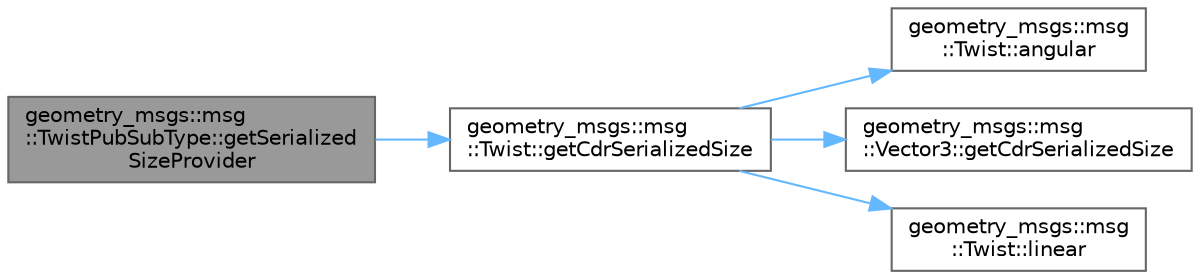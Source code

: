 digraph "geometry_msgs::msg::TwistPubSubType::getSerializedSizeProvider"
{
 // INTERACTIVE_SVG=YES
 // LATEX_PDF_SIZE
  bgcolor="transparent";
  edge [fontname=Helvetica,fontsize=10,labelfontname=Helvetica,labelfontsize=10];
  node [fontname=Helvetica,fontsize=10,shape=box,height=0.2,width=0.4];
  rankdir="LR";
  Node1 [id="Node000001",label="geometry_msgs::msg\l::TwistPubSubType::getSerialized\lSizeProvider",height=0.2,width=0.4,color="gray40", fillcolor="grey60", style="filled", fontcolor="black",tooltip=" "];
  Node1 -> Node2 [id="edge1_Node000001_Node000002",color="steelblue1",style="solid",tooltip=" "];
  Node2 [id="Node000002",label="geometry_msgs::msg\l::Twist::getCdrSerializedSize",height=0.2,width=0.4,color="grey40", fillcolor="white", style="filled",URL="$d0/d19/classgeometry__msgs_1_1msg_1_1Twist.html#a8d53a43431d10642ea8f337aea881c5d",tooltip="This function returns the serialized size of a data depending on the buffer alignment."];
  Node2 -> Node3 [id="edge2_Node000002_Node000003",color="steelblue1",style="solid",tooltip=" "];
  Node3 [id="Node000003",label="geometry_msgs::msg\l::Twist::angular",height=0.2,width=0.4,color="grey40", fillcolor="white", style="filled",URL="$d0/d19/classgeometry__msgs_1_1msg_1_1Twist.html#a1d1544d42efef9cd548f4558a891fcf2",tooltip="This function copies the value in member angular"];
  Node2 -> Node4 [id="edge3_Node000002_Node000004",color="steelblue1",style="solid",tooltip=" "];
  Node4 [id="Node000004",label="geometry_msgs::msg\l::Vector3::getCdrSerializedSize",height=0.2,width=0.4,color="grey40", fillcolor="white", style="filled",URL="$df/d66/classgeometry__msgs_1_1msg_1_1Vector3.html#a3f4f6b078e23dd8bbd3a400a1c8a6209",tooltip="This function returns the serialized size of a data depending on the buffer alignment."];
  Node2 -> Node5 [id="edge4_Node000002_Node000005",color="steelblue1",style="solid",tooltip=" "];
  Node5 [id="Node000005",label="geometry_msgs::msg\l::Twist::linear",height=0.2,width=0.4,color="grey40", fillcolor="white", style="filled",URL="$d0/d19/classgeometry__msgs_1_1msg_1_1Twist.html#a8bcf50e62a2a87c222cd7c6f6f9db003",tooltip="This function copies the value in member linear"];
}

